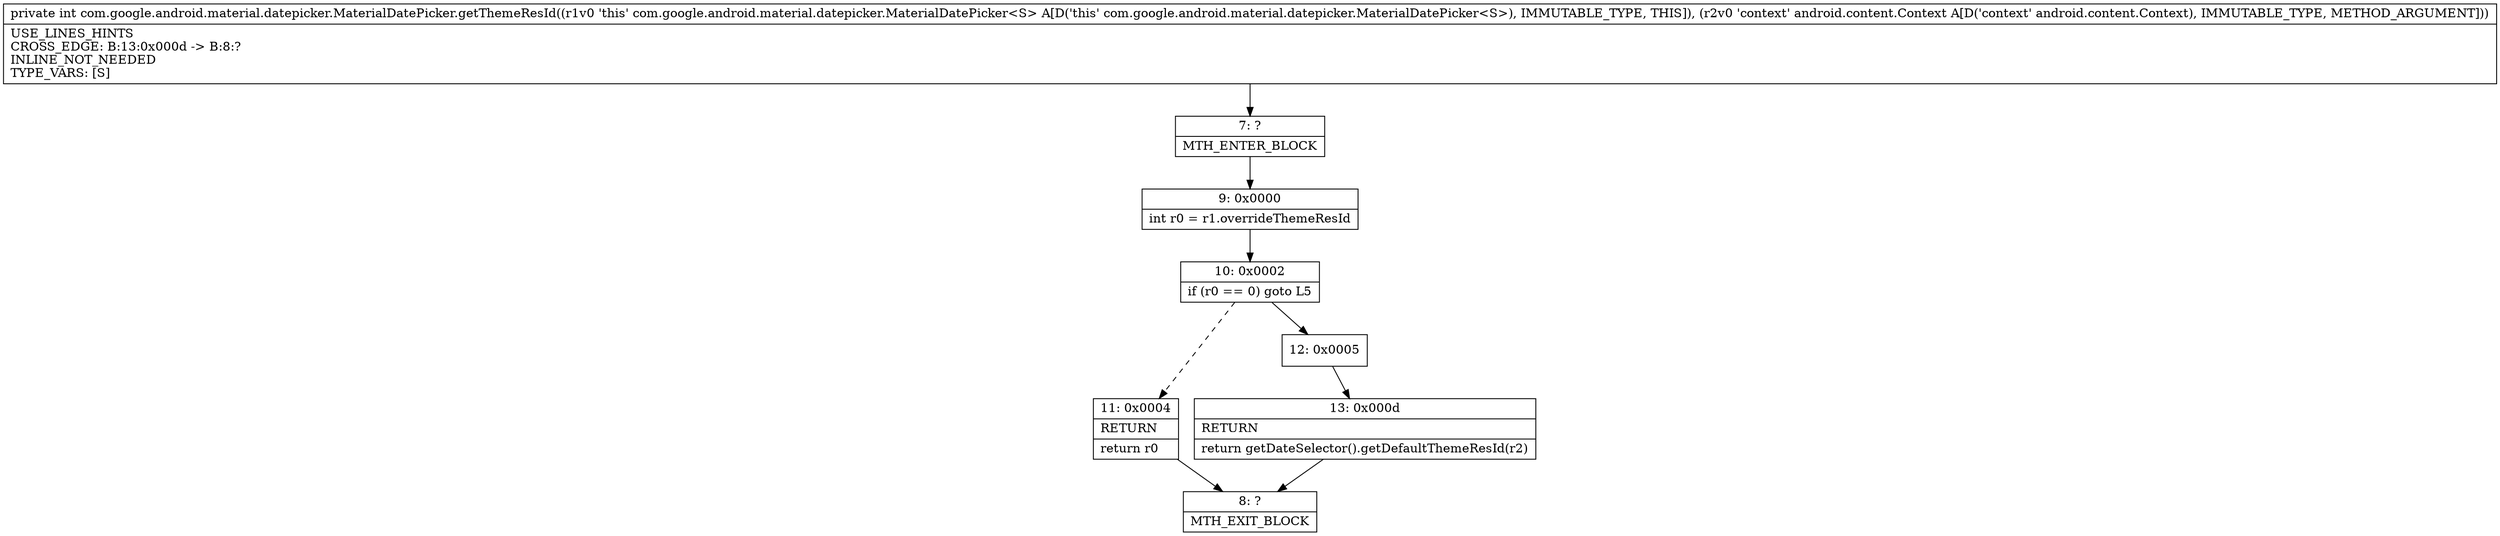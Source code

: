 digraph "CFG forcom.google.android.material.datepicker.MaterialDatePicker.getThemeResId(Landroid\/content\/Context;)I" {
Node_7 [shape=record,label="{7\:\ ?|MTH_ENTER_BLOCK\l}"];
Node_9 [shape=record,label="{9\:\ 0x0000|int r0 = r1.overrideThemeResId\l}"];
Node_10 [shape=record,label="{10\:\ 0x0002|if (r0 == 0) goto L5\l}"];
Node_11 [shape=record,label="{11\:\ 0x0004|RETURN\l|return r0\l}"];
Node_8 [shape=record,label="{8\:\ ?|MTH_EXIT_BLOCK\l}"];
Node_12 [shape=record,label="{12\:\ 0x0005}"];
Node_13 [shape=record,label="{13\:\ 0x000d|RETURN\l|return getDateSelector().getDefaultThemeResId(r2)\l}"];
MethodNode[shape=record,label="{private int com.google.android.material.datepicker.MaterialDatePicker.getThemeResId((r1v0 'this' com.google.android.material.datepicker.MaterialDatePicker\<S\> A[D('this' com.google.android.material.datepicker.MaterialDatePicker\<S\>), IMMUTABLE_TYPE, THIS]), (r2v0 'context' android.content.Context A[D('context' android.content.Context), IMMUTABLE_TYPE, METHOD_ARGUMENT]))  | USE_LINES_HINTS\lCROSS_EDGE: B:13:0x000d \-\> B:8:?\lINLINE_NOT_NEEDED\lTYPE_VARS: [S]\l}"];
MethodNode -> Node_7;Node_7 -> Node_9;
Node_9 -> Node_10;
Node_10 -> Node_11[style=dashed];
Node_10 -> Node_12;
Node_11 -> Node_8;
Node_12 -> Node_13;
Node_13 -> Node_8;
}

